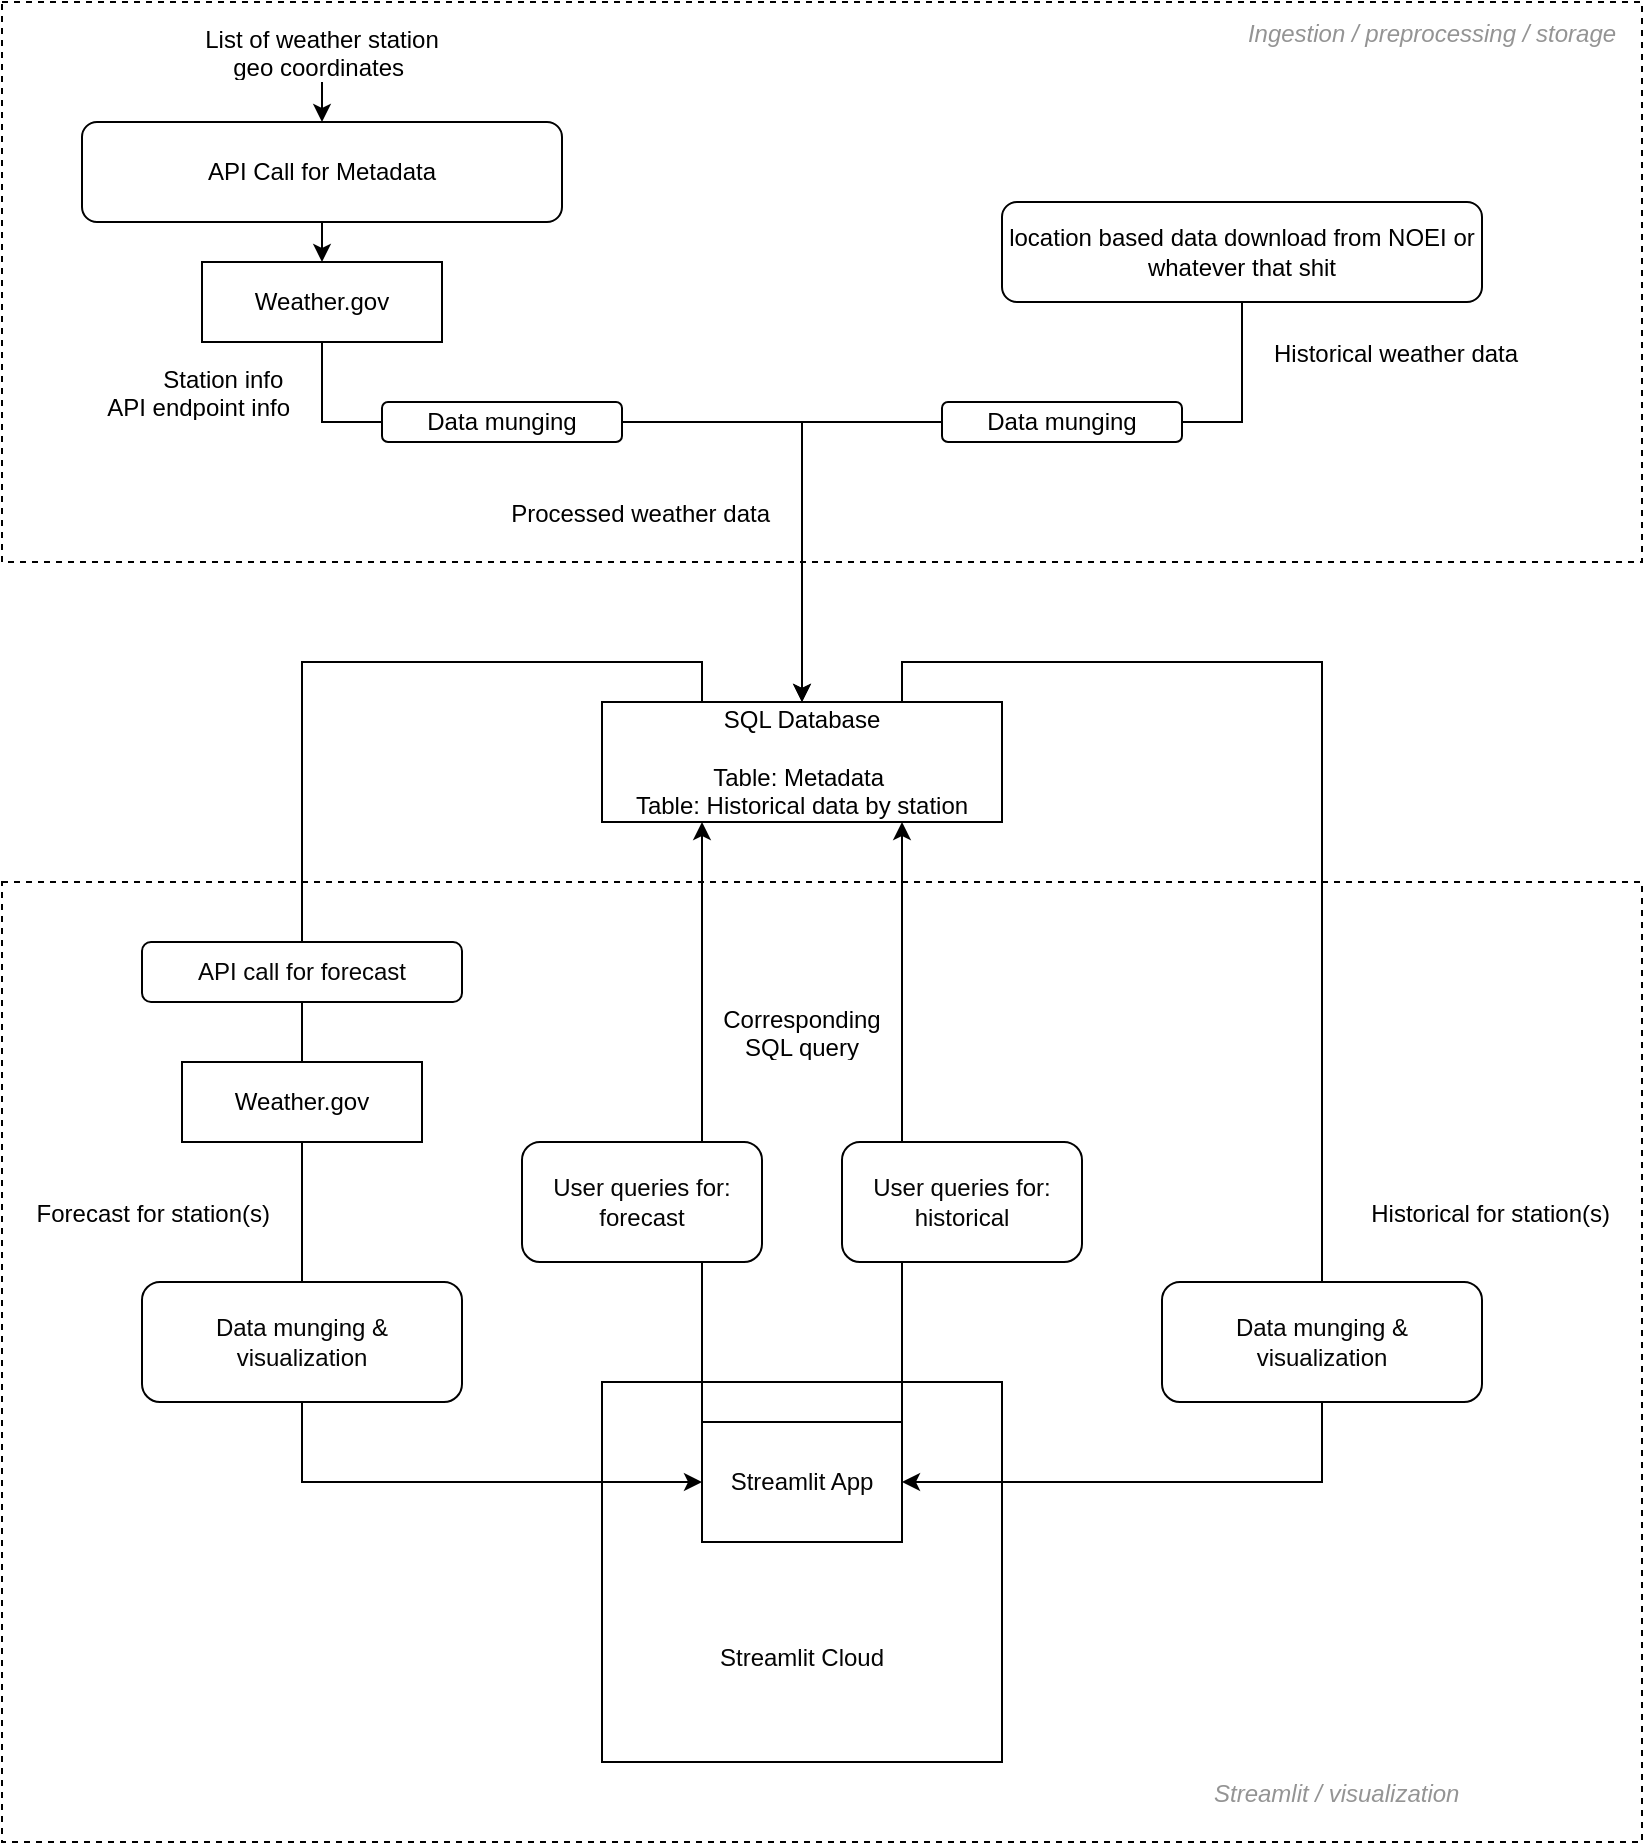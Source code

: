 <mxfile version="15.9.4" type="github"><diagram id="mWDxoOBdtZwNRV84cio0" name="Page-1"><mxGraphModel dx="917" dy="800" grid="1" gridSize="10" guides="1" tooltips="1" connect="1" arrows="1" fold="1" page="1" pageScale="1" pageWidth="850" pageHeight="1100" math="0" shadow="0"><root><mxCell id="0"/><mxCell id="1" parent="0"/><mxCell id="V1yIH_7i2tQEemBB6EAT-61" value="" style="rounded=0;whiteSpace=wrap;html=1;fillColor=none;dashed=1;" vertex="1" parent="1"><mxGeometry x="10" y="10" width="820" height="280" as="geometry"/></mxCell><mxCell id="V1yIH_7i2tQEemBB6EAT-45" style="edgeStyle=orthogonalEdgeStyle;rounded=0;orthogonalLoop=1;jettySize=auto;html=1;exitX=0.5;exitY=1;exitDx=0;exitDy=0;entryX=0.5;entryY=0;entryDx=0;entryDy=0;" edge="1" parent="1" source="V1yIH_7i2tQEemBB6EAT-46" target="V1yIH_7i2tQEemBB6EAT-48"><mxGeometry relative="1" as="geometry"/></mxCell><mxCell id="V1yIH_7i2tQEemBB6EAT-46" value="API Call for Metadata" style="rounded=1;whiteSpace=wrap;html=1;" vertex="1" parent="1"><mxGeometry x="50" y="70" width="240" height="50" as="geometry"/></mxCell><mxCell id="V1yIH_7i2tQEemBB6EAT-47" style="edgeStyle=orthogonalEdgeStyle;rounded=0;orthogonalLoop=1;jettySize=auto;html=1;exitX=1;exitY=0.5;exitDx=0;exitDy=0;entryX=0.5;entryY=0;entryDx=0;entryDy=0;startArrow=none;" edge="1" parent="1" source="V1yIH_7i2tQEemBB6EAT-56" target="V1yIH_7i2tQEemBB6EAT-53"><mxGeometry relative="1" as="geometry"><mxPoint x="410" y="260" as="targetPoint"/></mxGeometry></mxCell><mxCell id="V1yIH_7i2tQEemBB6EAT-48" value="Weather.gov" style="rounded=0;whiteSpace=wrap;html=1;" vertex="1" parent="1"><mxGeometry x="110" y="140" width="120" height="40" as="geometry"/></mxCell><mxCell id="V1yIH_7i2tQEemBB6EAT-49" value="Station info &#xa;API endpoint info" style="text;strokeColor=none;fillColor=none;align=right;verticalAlign=middle;spacingLeft=4;spacingRight=4;overflow=hidden;points=[[0,0.5],[1,0.5]];portConstraint=eastwest;rotatable=0;" vertex="1" parent="1"><mxGeometry x="40" y="190" width="120" height="30" as="geometry"/></mxCell><mxCell id="V1yIH_7i2tQEemBB6EAT-50" value="List of weather station &#xa;geo coordinates " style="text;strokeColor=none;fillColor=none;align=center;verticalAlign=middle;spacingLeft=4;spacingRight=4;overflow=hidden;points=[[0,0.5],[1,0.5]];portConstraint=eastwest;rotatable=0;" vertex="1" parent="1"><mxGeometry x="75" y="20" width="190" height="30" as="geometry"/></mxCell><mxCell id="V1yIH_7i2tQEemBB6EAT-51" value="" style="endArrow=classic;html=1;rounded=0;entryX=0.5;entryY=0;entryDx=0;entryDy=0;" edge="1" parent="1" target="V1yIH_7i2tQEemBB6EAT-46"><mxGeometry width="50" height="50" relative="1" as="geometry"><mxPoint x="170" y="50" as="sourcePoint"/><mxPoint x="460" y="290" as="targetPoint"/></mxGeometry></mxCell><mxCell id="V1yIH_7i2tQEemBB6EAT-52" value="location based data download from NOEI or whatever that shit" style="rounded=1;whiteSpace=wrap;html=1;" vertex="1" parent="1"><mxGeometry x="510" y="110" width="240" height="50" as="geometry"/></mxCell><mxCell id="V1yIH_7i2tQEemBB6EAT-53" value="SQL Database&lt;br&gt;&lt;br&gt;Table: Metadata&amp;nbsp;&lt;br&gt;Table: Historical data by station" style="rounded=0;whiteSpace=wrap;html=1;" vertex="1" parent="1"><mxGeometry x="310" y="360" width="200" height="60" as="geometry"/></mxCell><mxCell id="V1yIH_7i2tQEemBB6EAT-54" style="edgeStyle=orthogonalEdgeStyle;rounded=0;orthogonalLoop=1;jettySize=auto;html=1;exitX=0;exitY=0.5;exitDx=0;exitDy=0;entryX=0.5;entryY=0;entryDx=0;entryDy=0;" edge="1" parent="1" source="V1yIH_7i2tQEemBB6EAT-58" target="V1yIH_7i2tQEemBB6EAT-53"><mxGeometry relative="1" as="geometry"><mxPoint x="180" y="170" as="sourcePoint"/><mxPoint x="420" y="270" as="targetPoint"/><Array as="points"><mxPoint x="410" y="220"/></Array></mxGeometry></mxCell><mxCell id="V1yIH_7i2tQEemBB6EAT-55" value="Historical weather data" style="text;strokeColor=none;fillColor=none;align=left;verticalAlign=middle;spacingLeft=4;spacingRight=4;overflow=hidden;points=[[0,0.5],[1,0.5]];portConstraint=eastwest;rotatable=0;" vertex="1" parent="1"><mxGeometry x="640" y="170" width="190" height="30" as="geometry"/></mxCell><mxCell id="V1yIH_7i2tQEemBB6EAT-56" value="Data munging" style="rounded=1;whiteSpace=wrap;html=1;" vertex="1" parent="1"><mxGeometry x="200" y="210" width="120" height="20" as="geometry"/></mxCell><mxCell id="V1yIH_7i2tQEemBB6EAT-57" value="" style="edgeStyle=orthogonalEdgeStyle;rounded=0;orthogonalLoop=1;jettySize=auto;html=1;exitX=0.5;exitY=1;exitDx=0;exitDy=0;entryX=0;entryY=0.5;entryDx=0;entryDy=0;endArrow=none;" edge="1" parent="1" source="V1yIH_7i2tQEemBB6EAT-48" target="V1yIH_7i2tQEemBB6EAT-56"><mxGeometry relative="1" as="geometry"><mxPoint x="170" y="240" as="sourcePoint"/><mxPoint x="410" y="340" as="targetPoint"/></mxGeometry></mxCell><mxCell id="V1yIH_7i2tQEemBB6EAT-58" value="Data munging" style="rounded=1;whiteSpace=wrap;html=1;" vertex="1" parent="1"><mxGeometry x="480" y="210" width="120" height="20" as="geometry"/></mxCell><mxCell id="V1yIH_7i2tQEemBB6EAT-59" value="" style="edgeStyle=orthogonalEdgeStyle;rounded=0;orthogonalLoop=1;jettySize=auto;html=1;entryX=1;entryY=0.5;entryDx=0;entryDy=0;endArrow=none;exitX=0.5;exitY=1;exitDx=0;exitDy=0;" edge="1" parent="1" source="V1yIH_7i2tQEemBB6EAT-52" target="V1yIH_7i2tQEemBB6EAT-58"><mxGeometry relative="1" as="geometry"><mxPoint x="540" y="220" as="sourcePoint"/><mxPoint x="555" y="290" as="targetPoint"/></mxGeometry></mxCell><mxCell id="V1yIH_7i2tQEemBB6EAT-62" value="Ingestion / preprocessing / storage" style="text;strokeColor=none;fillColor=none;align=center;verticalAlign=middle;spacingLeft=4;spacingRight=4;overflow=hidden;points=[[0,0.5],[1,0.5]];portConstraint=eastwest;rotatable=0;fontStyle=2;fontColor=#949494;" vertex="1" parent="1"><mxGeometry x="620" y="10" width="210" height="30" as="geometry"/></mxCell><mxCell id="V1yIH_7i2tQEemBB6EAT-65" value="Streamlit / visualization" style="text;strokeColor=none;fillColor=none;align=left;verticalAlign=middle;spacingLeft=4;spacingRight=4;overflow=hidden;points=[[0,0.5],[1,0.5]];portConstraint=eastwest;rotatable=0;fontStyle=2;fontColor=#949494;" vertex="1" parent="1"><mxGeometry x="610" y="890" width="210" height="30" as="geometry"/></mxCell><mxCell id="V1yIH_7i2tQEemBB6EAT-69" value="&lt;font color=&quot;#050505&quot;&gt;Streamlit App&lt;br&gt;&lt;/font&gt;" style="rounded=0;whiteSpace=wrap;html=1;fontColor=#949494;fillColor=none;" vertex="1" parent="1"><mxGeometry x="360" y="720" width="100" height="60" as="geometry"/></mxCell><mxCell id="V1yIH_7i2tQEemBB6EAT-76" value="Corresponding &#xa;SQL query" style="text;strokeColor=none;fillColor=none;align=center;verticalAlign=middle;spacingLeft=4;spacingRight=4;overflow=hidden;points=[[0,0.5],[1,0.5]];portConstraint=eastwest;rotatable=0;" vertex="1" parent="1"><mxGeometry x="350" y="510" width="120" height="30" as="geometry"/></mxCell><mxCell id="V1yIH_7i2tQEemBB6EAT-79" value="User queries for:&lt;br&gt;forecast" style="rounded=1;whiteSpace=wrap;html=1;fontColor=#050505;fillColor=none;" vertex="1" parent="1"><mxGeometry x="270" y="580" width="120" height="60" as="geometry"/></mxCell><mxCell id="V1yIH_7i2tQEemBB6EAT-87" value="User queries for:&lt;br&gt;historical" style="rounded=1;whiteSpace=wrap;html=1;fontColor=#050505;fillColor=none;" vertex="1" parent="1"><mxGeometry x="430" y="580" width="120" height="60" as="geometry"/></mxCell><mxCell id="V1yIH_7i2tQEemBB6EAT-95" value="&lt;font style=&quot;font-size: 12px&quot;&gt;Data munging &amp;amp; &lt;br&gt;visualization&lt;/font&gt;" style="rounded=1;whiteSpace=wrap;html=1;fontSize=6;fontColor=#050505;fillColor=none;" vertex="1" parent="1"><mxGeometry x="80" y="650" width="160" height="60" as="geometry"/></mxCell><mxCell id="V1yIH_7i2tQEemBB6EAT-97" value="" style="endArrow=classic;html=1;rounded=0;fontSize=12;fontColor=#050505;entryX=0.25;entryY=1;entryDx=0;entryDy=0;exitX=0.75;exitY=0;exitDx=0;exitDy=0;" edge="1" parent="1" source="V1yIH_7i2tQEemBB6EAT-79" target="V1yIH_7i2tQEemBB6EAT-53"><mxGeometry width="50" height="50" relative="1" as="geometry"><mxPoint x="380" y="410" as="sourcePoint"/><mxPoint x="430" y="360" as="targetPoint"/></mxGeometry></mxCell><mxCell id="V1yIH_7i2tQEemBB6EAT-99" value="" style="endArrow=classic;html=1;rounded=0;fontSize=12;fontColor=#050505;entryX=0.75;entryY=1;entryDx=0;entryDy=0;exitX=0.25;exitY=0;exitDx=0;exitDy=0;" edge="1" parent="1" source="V1yIH_7i2tQEemBB6EAT-87" target="V1yIH_7i2tQEemBB6EAT-53"><mxGeometry width="50" height="50" relative="1" as="geometry"><mxPoint x="510" y="580" as="sourcePoint"/><mxPoint x="510" y="450" as="targetPoint"/></mxGeometry></mxCell><mxCell id="V1yIH_7i2tQEemBB6EAT-101" value="" style="endArrow=none;html=1;rounded=0;fontSize=12;fontColor=#050505;entryX=0;entryY=0;entryDx=0;entryDy=0;exitX=0.75;exitY=1;exitDx=0;exitDy=0;" edge="1" parent="1" source="V1yIH_7i2tQEemBB6EAT-79" target="V1yIH_7i2tQEemBB6EAT-69"><mxGeometry width="50" height="50" relative="1" as="geometry"><mxPoint x="380" y="410" as="sourcePoint"/><mxPoint x="360" y="660" as="targetPoint"/></mxGeometry></mxCell><mxCell id="V1yIH_7i2tQEemBB6EAT-102" value="" style="endArrow=none;html=1;rounded=0;fontSize=12;fontColor=#050505;entryX=0.25;entryY=1;entryDx=0;entryDy=0;exitX=1;exitY=0;exitDx=0;exitDy=0;" edge="1" parent="1" source="V1yIH_7i2tQEemBB6EAT-69" target="V1yIH_7i2tQEemBB6EAT-87"><mxGeometry width="50" height="50" relative="1" as="geometry"><mxPoint x="460" y="660" as="sourcePoint"/><mxPoint x="600" y="670" as="targetPoint"/></mxGeometry></mxCell><mxCell id="V1yIH_7i2tQEemBB6EAT-107" value="" style="edgeStyle=orthogonalEdgeStyle;rounded=0;orthogonalLoop=1;jettySize=auto;html=1;exitX=0.5;exitY=0;exitDx=0;exitDy=0;entryX=0.25;entryY=0;entryDx=0;entryDy=0;endArrow=none;" edge="1" parent="1" source="V1yIH_7i2tQEemBB6EAT-113" target="V1yIH_7i2tQEemBB6EAT-53"><mxGeometry relative="1" as="geometry"><mxPoint x="180" y="190" as="sourcePoint"/><mxPoint x="210" y="230" as="targetPoint"/></mxGeometry></mxCell><mxCell id="V1yIH_7i2tQEemBB6EAT-110" value="" style="edgeStyle=orthogonalEdgeStyle;rounded=0;orthogonalLoop=1;jettySize=auto;html=1;fontSize=12;fontColor=#050505;entryX=0;entryY=0.5;entryDx=0;entryDy=0;exitX=0.5;exitY=1;exitDx=0;exitDy=0;" edge="1" parent="1" source="V1yIH_7i2tQEemBB6EAT-95" target="V1yIH_7i2tQEemBB6EAT-69"><mxGeometry relative="1" as="geometry"><mxPoint x="180" y="780" as="targetPoint"/></mxGeometry></mxCell><mxCell id="V1yIH_7i2tQEemBB6EAT-108" value="Weather.gov" style="rounded=0;whiteSpace=wrap;html=1;" vertex="1" parent="1"><mxGeometry x="100" y="540" width="120" height="40" as="geometry"/></mxCell><mxCell id="V1yIH_7i2tQEemBB6EAT-113" value="&lt;font style=&quot;font-size: 12px&quot;&gt;API call for forecast&lt;/font&gt;" style="rounded=1;whiteSpace=wrap;html=1;fontSize=6;fontColor=#050505;fillColor=none;" vertex="1" parent="1"><mxGeometry x="80" y="480" width="160" height="30" as="geometry"/></mxCell><mxCell id="V1yIH_7i2tQEemBB6EAT-114" value="" style="endArrow=none;html=1;rounded=0;fontSize=12;fontColor=#050505;entryX=0.5;entryY=1;entryDx=0;entryDy=0;exitX=0.5;exitY=0;exitDx=0;exitDy=0;" edge="1" parent="1" source="V1yIH_7i2tQEemBB6EAT-108" target="V1yIH_7i2tQEemBB6EAT-113"><mxGeometry width="50" height="50" relative="1" as="geometry"><mxPoint x="380" y="390" as="sourcePoint"/><mxPoint x="430" y="340" as="targetPoint"/></mxGeometry></mxCell><mxCell id="V1yIH_7i2tQEemBB6EAT-121" value="" style="endArrow=none;html=1;rounded=0;fontSize=12;fontColor=#050505;entryX=0.5;entryY=1;entryDx=0;entryDy=0;exitX=0.5;exitY=0;exitDx=0;exitDy=0;" edge="1" parent="1" source="V1yIH_7i2tQEemBB6EAT-95" target="V1yIH_7i2tQEemBB6EAT-108"><mxGeometry width="50" height="50" relative="1" as="geometry"><mxPoint x="380" y="720" as="sourcePoint"/><mxPoint x="430" y="670" as="targetPoint"/></mxGeometry></mxCell><mxCell id="V1yIH_7i2tQEemBB6EAT-123" value="Forecast for station(s)" style="text;strokeColor=none;fillColor=none;align=right;verticalAlign=middle;spacingLeft=4;spacingRight=4;overflow=hidden;points=[[0,0.5],[1,0.5]];portConstraint=eastwest;rotatable=0;" vertex="1" parent="1"><mxGeometry x="10" y="600" width="140" height="30" as="geometry"/></mxCell><mxCell id="V1yIH_7i2tQEemBB6EAT-125" value="&lt;font style=&quot;font-size: 12px&quot;&gt;Data munging &amp;amp; &lt;br&gt;visualization&lt;/font&gt;" style="rounded=1;whiteSpace=wrap;html=1;fontSize=6;fontColor=#050505;fillColor=none;" vertex="1" parent="1"><mxGeometry x="590" y="650" width="160" height="60" as="geometry"/></mxCell><mxCell id="V1yIH_7i2tQEemBB6EAT-126" value="Processed weather data" style="text;strokeColor=none;fillColor=none;align=right;verticalAlign=middle;spacingLeft=4;spacingRight=4;overflow=hidden;points=[[0,0.5],[1,0.5]];portConstraint=eastwest;rotatable=0;" vertex="1" parent="1"><mxGeometry x="250" y="250" width="150" height="30" as="geometry"/></mxCell><mxCell id="V1yIH_7i2tQEemBB6EAT-132" value="" style="edgeStyle=orthogonalEdgeStyle;rounded=0;orthogonalLoop=1;jettySize=auto;html=1;exitX=0.5;exitY=0;exitDx=0;exitDy=0;entryX=0.75;entryY=0;entryDx=0;entryDy=0;endArrow=none;" edge="1" parent="1" source="V1yIH_7i2tQEemBB6EAT-125" target="V1yIH_7i2tQEemBB6EAT-53"><mxGeometry relative="1" as="geometry"><mxPoint x="170" y="490" as="sourcePoint"/><mxPoint x="370" y="400" as="targetPoint"/></mxGeometry></mxCell><mxCell id="V1yIH_7i2tQEemBB6EAT-133" value="" style="edgeStyle=orthogonalEdgeStyle;rounded=0;orthogonalLoop=1;jettySize=auto;html=1;fontSize=12;fontColor=#050505;entryX=1;entryY=0.5;entryDx=0;entryDy=0;exitX=0.5;exitY=1;exitDx=0;exitDy=0;" edge="1" parent="1" source="V1yIH_7i2tQEemBB6EAT-125" target="V1yIH_7i2tQEemBB6EAT-69"><mxGeometry relative="1" as="geometry"><mxPoint x="540" y="755" as="sourcePoint"/><mxPoint x="740" y="795" as="targetPoint"/></mxGeometry></mxCell><mxCell id="V1yIH_7i2tQEemBB6EAT-134" value="&lt;br&gt;&lt;br&gt;&lt;br&gt;&lt;br&gt;&lt;br&gt;&lt;br&gt;Streamlit Cloud" style="rounded=0;whiteSpace=wrap;html=1;fontColor=#050505;fillColor=none;align=center;" vertex="1" parent="1"><mxGeometry x="310" y="700" width="200" height="190" as="geometry"/></mxCell><mxCell id="V1yIH_7i2tQEemBB6EAT-135" value="Historical for station(s)" style="text;strokeColor=none;fillColor=none;align=right;verticalAlign=middle;spacingLeft=4;spacingRight=4;overflow=hidden;points=[[0,0.5],[1,0.5]];portConstraint=eastwest;rotatable=0;" vertex="1" parent="1"><mxGeometry x="680" y="600" width="140" height="30" as="geometry"/></mxCell><mxCell id="V1yIH_7i2tQEemBB6EAT-136" value="" style="rounded=0;whiteSpace=wrap;html=1;fillColor=none;dashed=1;" vertex="1" parent="1"><mxGeometry x="10" y="450" width="820" height="480" as="geometry"/></mxCell></root></mxGraphModel></diagram></mxfile>